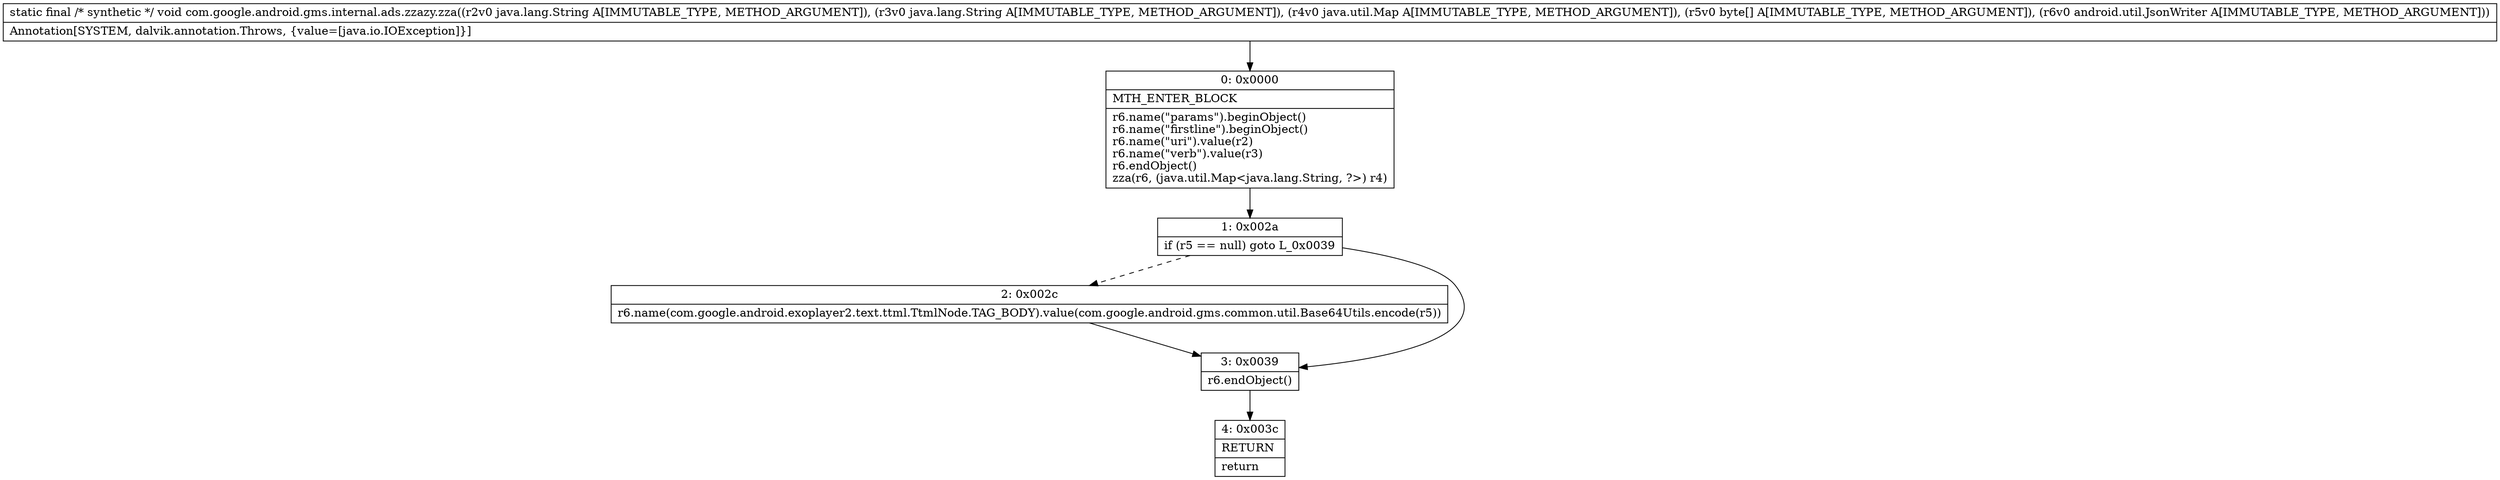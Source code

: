 digraph "CFG forcom.google.android.gms.internal.ads.zzazy.zza(Ljava\/lang\/String;Ljava\/lang\/String;Ljava\/util\/Map;[BLandroid\/util\/JsonWriter;)V" {
Node_0 [shape=record,label="{0\:\ 0x0000|MTH_ENTER_BLOCK\l|r6.name(\"params\").beginObject()\lr6.name(\"firstline\").beginObject()\lr6.name(\"uri\").value(r2)\lr6.name(\"verb\").value(r3)\lr6.endObject()\lzza(r6, (java.util.Map\<java.lang.String, ?\>) r4)\l}"];
Node_1 [shape=record,label="{1\:\ 0x002a|if (r5 == null) goto L_0x0039\l}"];
Node_2 [shape=record,label="{2\:\ 0x002c|r6.name(com.google.android.exoplayer2.text.ttml.TtmlNode.TAG_BODY).value(com.google.android.gms.common.util.Base64Utils.encode(r5))\l}"];
Node_3 [shape=record,label="{3\:\ 0x0039|r6.endObject()\l}"];
Node_4 [shape=record,label="{4\:\ 0x003c|RETURN\l|return\l}"];
MethodNode[shape=record,label="{static final \/* synthetic *\/ void com.google.android.gms.internal.ads.zzazy.zza((r2v0 java.lang.String A[IMMUTABLE_TYPE, METHOD_ARGUMENT]), (r3v0 java.lang.String A[IMMUTABLE_TYPE, METHOD_ARGUMENT]), (r4v0 java.util.Map A[IMMUTABLE_TYPE, METHOD_ARGUMENT]), (r5v0 byte[] A[IMMUTABLE_TYPE, METHOD_ARGUMENT]), (r6v0 android.util.JsonWriter A[IMMUTABLE_TYPE, METHOD_ARGUMENT]))  | Annotation[SYSTEM, dalvik.annotation.Throws, \{value=[java.io.IOException]\}]\l}"];
MethodNode -> Node_0;
Node_0 -> Node_1;
Node_1 -> Node_2[style=dashed];
Node_1 -> Node_3;
Node_2 -> Node_3;
Node_3 -> Node_4;
}

